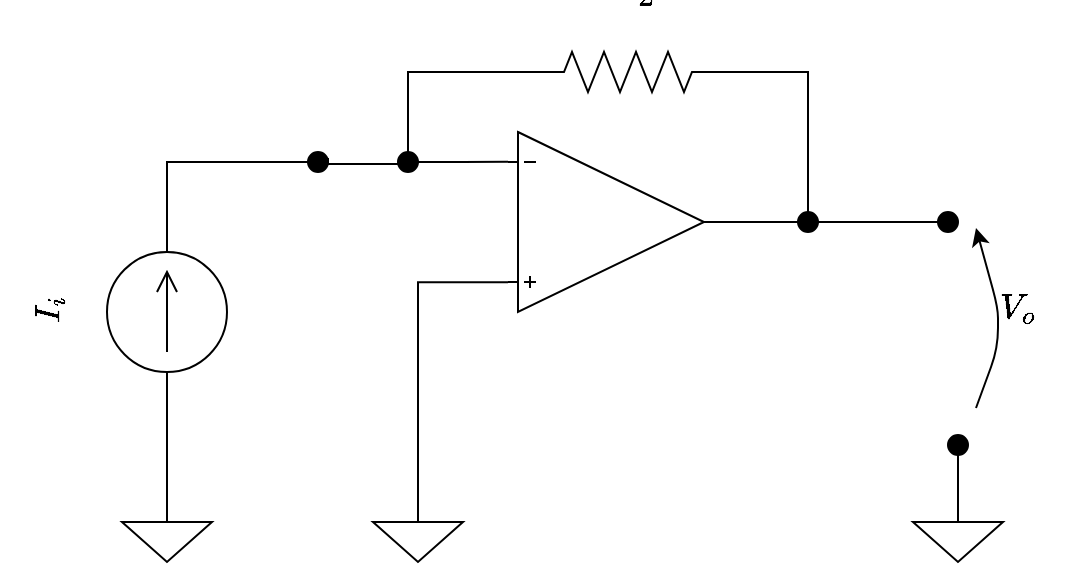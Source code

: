 <mxfile version="10.6.5" type="device"><diagram name="Page-1" id="7e0a89b8-554c-2b80-1dc8-d5c74ca68de4"><mxGraphModel dx="1394" dy="771" grid="1" gridSize="10" guides="1" tooltips="1" connect="1" arrows="1" fold="1" page="1" pageScale="1" pageWidth="1654" pageHeight="1169" background="#ffffff" math="1" shadow="0"><root><mxCell id="0"/><mxCell id="1" parent="0"/><mxCell id="3_MLVQVeywpIFqZspKk9-13" style="edgeStyle=orthogonalEdgeStyle;rounded=0;orthogonalLoop=1;jettySize=auto;html=1;exitX=0;exitY=0.835;exitDx=0;exitDy=0;exitPerimeter=0;endArrow=none;endFill=0;" parent="1" edge="1"><mxGeometry relative="1" as="geometry"><mxPoint x="863" y="678" as="targetPoint"/><mxPoint x="898" y="681" as="sourcePoint"/></mxGeometry></mxCell><mxCell id="hBr7pZTRqkBwi-UzQfjU-15" style="edgeStyle=orthogonalEdgeStyle;rounded=0;orthogonalLoop=1;jettySize=auto;html=1;exitX=0;exitY=0.835;exitDx=0;exitDy=0;exitPerimeter=0;entryX=0.5;entryY=0;entryDx=0;entryDy=0;entryPerimeter=0;endArrow=none;endFill=0;fontSize=15;" parent="1" source="3_MLVQVeywpIFqZspKk9-2" target="hBr7pZTRqkBwi-UzQfjU-10" edge="1"><mxGeometry relative="1" as="geometry"/></mxCell><mxCell id="3_MLVQVeywpIFqZspKk9-2" value="" style="verticalLabelPosition=bottom;shadow=0;dashed=0;align=center;fillColor=#ffffff;html=1;verticalAlign=top;strokeWidth=1;shape=stencil(pVXRcoMgEPwaHtsRSBrzmJr2td9AzKUyQXCQJO3fF0XboGI1zjjO3K57e3dyimhSZqwARCJWFpAaRPeIkCvTnB2EhYllMgduIxdKloNDPgrQzHAlmbD4Li/sHbuHSqPVGW78aBo1lxlobhx7azLGVUjfULSzYHXRJFVS2jps0tJj7nibm3FpvFK4fHKpbUk8BwPa4U3NX1703UTP+GVdI+/zrBB5fcAspg+YqYuZYIU7VkNGNLFIaLo0ObD0/KnVRR4HyytY9SJ7REvn6gp/5az9coJdt2rB5Z3anYpf+So8tWG977793z4VqoTQe7F4r/caDQyMJielYWSSJy6E246Q5axZ+6cMLxvWBPmY+2aZ+wS57x4v6x2vljUfL2u+Yz+7e+xv/YbM9e/o45Gv09AWtNzwYa41vVWoUffHqYEf);flipV=0;" parent="1" vertex="1"><mxGeometry x="953" y="665" width="98" height="90" as="geometry"/></mxCell><mxCell id="3_MLVQVeywpIFqZspKk9-14" value="" style="ellipse;html=1;verticalLabelPosition=bottom;labelBackgroundColor=#ffffff;verticalAlign=top;fillColor=#000000;strokeColor=#000000;" parent="1" vertex="1"><mxGeometry x="853" y="675" width="10" height="10" as="geometry"/></mxCell><mxCell id="3_MLVQVeywpIFqZspKk9-15" value="" style="ellipse;html=1;verticalLabelPosition=bottom;labelBackgroundColor=#ffffff;verticalAlign=top;fillColor=#000000;strokeColor=#000000;" parent="1" vertex="1"><mxGeometry x="1098" y="705" width="10" height="10" as="geometry"/></mxCell><mxCell id="3_MLVQVeywpIFqZspKk9-16" style="edgeStyle=orthogonalEdgeStyle;rounded=0;orthogonalLoop=1;jettySize=auto;html=1;exitX=1;exitY=0.5;exitDx=0;exitDy=0;exitPerimeter=0;endArrow=none;endFill=0;" parent="1" source="3_MLVQVeywpIFqZspKk9-2" edge="1"><mxGeometry relative="1" as="geometry"><mxPoint x="1051" y="710" as="sourcePoint"/><mxPoint x="1103" y="710" as="targetPoint"/><Array as="points"><mxPoint x="1075" y="710"/><mxPoint x="1075" y="710"/></Array></mxGeometry></mxCell><mxCell id="3_MLVQVeywpIFqZspKk9-18" value="" style="ellipse;html=1;verticalLabelPosition=bottom;labelBackgroundColor=#ffffff;verticalAlign=top;fillColor=#000000;strokeColor=#000000;" parent="1" vertex="1"><mxGeometry x="1168" y="705" width="10" height="10" as="geometry"/></mxCell><mxCell id="3_MLVQVeywpIFqZspKk9-19" style="edgeStyle=orthogonalEdgeStyle;rounded=0;orthogonalLoop=1;jettySize=auto;html=1;endArrow=none;endFill=0;" parent="1" source="3_MLVQVeywpIFqZspKk9-15" target="3_MLVQVeywpIFqZspKk9-18" edge="1"><mxGeometry relative="1" as="geometry"><mxPoint x="1203" y="710" as="targetPoint"/><mxPoint x="1108" y="710" as="sourcePoint"/></mxGeometry></mxCell><mxCell id="hBr7pZTRqkBwi-UzQfjU-4" style="edgeStyle=orthogonalEdgeStyle;rounded=0;orthogonalLoop=1;jettySize=auto;html=1;exitX=1;exitY=0.5;exitDx=0;exitDy=0;exitPerimeter=0;entryX=0.5;entryY=0;entryDx=0;entryDy=0;endArrow=none;endFill=0;" parent="1" source="3_MLVQVeywpIFqZspKk9-20" target="3_MLVQVeywpIFqZspKk9-15" edge="1"><mxGeometry relative="1" as="geometry"/></mxCell><mxCell id="3_MLVQVeywpIFqZspKk9-20" value="$$R_{2}$$" style="pointerEvents=1;verticalLabelPosition=top;shadow=0;dashed=0;align=center;fillColor=#ffffff;html=1;verticalAlign=bottom;strokeWidth=1;shape=mxgraph.electrical.resistors.resistor_2;rotation=0;fontSize=19;labelPosition=center;horizontal=1;" parent="1" vertex="1"><mxGeometry x="963" y="625" width="100" height="20" as="geometry"/></mxCell><mxCell id="Kn0sFuJCWHhEAJmKaFN4-22" value="$$V_{o}$$" style="endArrow=classic;html=1;fontSize=15;" parent="1" edge="1"><mxGeometry x="0.112" y="-10" width="50" height="50" relative="1" as="geometry"><mxPoint x="1187" y="803" as="sourcePoint"/><mxPoint x="1187" y="713" as="targetPoint"/><Array as="points"><mxPoint x="1198" y="773"/><mxPoint x="1198" y="753"/></Array><mxPoint y="3" as="offset"/></mxGeometry></mxCell><mxCell id="Kn0sFuJCWHhEAJmKaFN4-23" value="" style="ellipse;html=1;verticalLabelPosition=bottom;labelBackgroundColor=#ffffff;verticalAlign=top;fillColor=#000000;strokeColor=#000000;fontSize=15;" parent="1" vertex="1"><mxGeometry x="1173" y="816.5" width="10" height="10" as="geometry"/></mxCell><mxCell id="Kn0sFuJCWHhEAJmKaFN4-25" style="edgeStyle=orthogonalEdgeStyle;rounded=0;orthogonalLoop=1;jettySize=auto;html=1;exitX=0.5;exitY=0;exitDx=0;exitDy=0;exitPerimeter=0;entryX=0.5;entryY=1;entryDx=0;entryDy=0;endArrow=none;endFill=0;" parent="1" source="Kn0sFuJCWHhEAJmKaFN4-24" target="Kn0sFuJCWHhEAJmKaFN4-23" edge="1"><mxGeometry relative="1" as="geometry"/></mxCell><mxCell id="Kn0sFuJCWHhEAJmKaFN4-24" value="" style="pointerEvents=1;verticalLabelPosition=bottom;shadow=0;dashed=0;align=center;fillColor=#ffffff;html=1;verticalAlign=top;strokeWidth=1;shape=mxgraph.electrical.signal_sources.signal_ground;rotation=0;" parent="1" vertex="1"><mxGeometry x="1155.5" y="850" width="45" height="30" as="geometry"/></mxCell><mxCell id="hBr7pZTRqkBwi-UzQfjU-6" style="edgeStyle=orthogonalEdgeStyle;rounded=0;orthogonalLoop=1;jettySize=auto;html=1;entryX=0;entryY=0.5;entryDx=0;entryDy=0;entryPerimeter=0;endArrow=none;endFill=0;" parent="1" source="fLjX9tKTCAV3f91W0w93-6" target="hBr7pZTRqkBwi-UzQfjU-5" edge="1"><mxGeometry relative="1" as="geometry"/></mxCell><mxCell id="fLjX9tKTCAV3f91W0w93-6" value="" style="pointerEvents=1;verticalLabelPosition=bottom;shadow=0;dashed=0;align=center;fillColor=#ffffff;html=1;verticalAlign=top;strokeWidth=1;shape=mxgraph.electrical.signal_sources.signal_ground;" parent="1" vertex="1"><mxGeometry x="760" y="850" width="45" height="30" as="geometry"/></mxCell><mxCell id="hBr7pZTRqkBwi-UzQfjU-14" style="edgeStyle=orthogonalEdgeStyle;rounded=0;orthogonalLoop=1;jettySize=auto;html=1;entryX=0;entryY=0.165;entryDx=0;entryDy=0;entryPerimeter=0;endArrow=none;endFill=0;fontSize=15;" parent="1" source="hBr7pZTRqkBwi-UzQfjU-2" target="3_MLVQVeywpIFqZspKk9-2" edge="1"><mxGeometry relative="1" as="geometry"/></mxCell><mxCell id="RBjPowWiOgHV_IjAmews-1" style="edgeStyle=orthogonalEdgeStyle;rounded=0;orthogonalLoop=1;jettySize=auto;html=1;entryX=0;entryY=0.5;entryDx=0;entryDy=0;entryPerimeter=0;endArrow=none;endFill=0;" edge="1" parent="1" source="hBr7pZTRqkBwi-UzQfjU-2" target="3_MLVQVeywpIFqZspKk9-20"><mxGeometry relative="1" as="geometry"><Array as="points"><mxPoint x="903" y="635"/></Array></mxGeometry></mxCell><mxCell id="hBr7pZTRqkBwi-UzQfjU-2" value="" style="ellipse;html=1;verticalLabelPosition=bottom;labelBackgroundColor=#ffffff;verticalAlign=top;fillColor=#000000;strokeColor=#000000;" parent="1" vertex="1"><mxGeometry x="898" y="675" width="10" height="10" as="geometry"/></mxCell><mxCell id="hBr7pZTRqkBwi-UzQfjU-7" style="edgeStyle=orthogonalEdgeStyle;rounded=0;orthogonalLoop=1;jettySize=auto;html=1;exitX=1;exitY=0.5;exitDx=0;exitDy=0;exitPerimeter=0;entryX=0;entryY=0.5;entryDx=0;entryDy=0;endArrow=none;endFill=0;" parent="1" source="hBr7pZTRqkBwi-UzQfjU-5" target="3_MLVQVeywpIFqZspKk9-14" edge="1"><mxGeometry relative="1" as="geometry"/></mxCell><mxCell id="hBr7pZTRqkBwi-UzQfjU-5" value="$$I_{i}$$" style="pointerEvents=1;verticalLabelPosition=top;shadow=0;dashed=0;align=center;fillColor=#ffffff;html=1;verticalAlign=top;strokeWidth=1;shape=mxgraph.electrical.signal_sources.dc_source_2;rotation=-90;horizontal=1;fontSize=15;labelPosition=center;" parent="1" vertex="1"><mxGeometry x="752.5" y="725" width="60" height="60" as="geometry"/></mxCell><mxCell id="hBr7pZTRqkBwi-UzQfjU-10" value="" style="pointerEvents=1;verticalLabelPosition=bottom;shadow=0;dashed=0;align=center;fillColor=#ffffff;html=1;verticalAlign=top;strokeWidth=1;shape=mxgraph.electrical.signal_sources.signal_ground;rotation=0;" parent="1" vertex="1"><mxGeometry x="885.5" y="850" width="45" height="30" as="geometry"/></mxCell></root></mxGraphModel></diagram></mxfile>